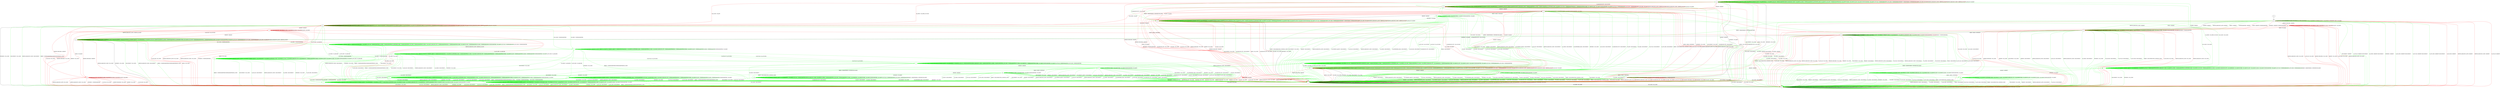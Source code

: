 digraph "" {
	graph ["Incoming time"=0.07216119766235352,
		"Outgoing time"=0.13009095191955566,
		Output="{'States': 36, 'Transitions': 837, 'Filename': '../results/ssh/DropBear-OpenSSH-yices-5.dot'}",
		Reference="{'States': 18, 'Transitions': 222, 'Filename': '../subjects/ssh/DropBear.dot'}",
		Solver=yices,
		Updated="{'States': 32, 'Transitions': 683, 'Filename': '../subjects/ssh/OpenSSH.dot'}",
		"f-measure"=0.15027624309392265,
		precision=0.09956076134699854,
		recall=0.3063063063063063
	];
	a -> a	[key=0,
		label="CH_OPEN / CH_MAX"];
	a -> a	[key=1,
		label="CH_DATA / NO_RESP"];
	a -> a	[key=2,
		color=green,
		label="SERVICE_REQUEST_AUTH / NO_RESP"];
	a -> a	[key=3,
		color=green,
		label="CH_WINDOW_ADJUST / NO_RESP"];
	a -> a	[key=4,
		color=green,
		label="DEBUG / NO_RESP"];
	a -> a	[key=5,
		color=green,
		label="UA_PK_OK / UNIMPLEMENTED"];
	a -> a	[key=6,
		color=green,
		label="SERVICE_REQUEST_CONN / NO_RESP"];
	a -> a	[key=7,
		color=green,
		label="UA_NONE / UNIMPLEMENTED"];
	a -> a	[key=8,
		color=green,
		label="CH_EXTENDED_DATA / NO_RESP"];
	a -> a	[key=9,
		color=green,
		label="UA_PK_NOK / UNIMPLEMENTED"];
	a -> a	[key=10,
		color=green,
		label="KEX30 / NO_RESP"];
	a -> a	[key=11,
		color=green,
		label="IGNORE / NO_RESP"];
	a -> a	[key=12,
		color=green,
		label="CH_EOF / NO_RESP"];
	a -> a	[key=13,
		color=green,
		label="UNIMPLEMENTED / NO_RESP"];
	a -> a	[key=14,
		color=green,
		label="UA_PW_OK / UNIMPLEMENTED"];
	a -> a	[key=15,
		color=green,
		label="UA_PW_NOK / UNIMPLEMENTED"];
	a -> a	[key=16,
		color=green,
		label="REKEY / KEXINIT|KEX31+NEWKEYS|NO_RESP"];
	a -> a	[key=17,
		color=red,
		label="UA_PK_NOK / NO_RESP"];
	a -> a	[key=18,
		color=red,
		label="SERVICE_REQUEST_AUTH / SERVICE_ACCEPT"];
	a -> a	[key=19,
		color=red,
		label="SERVICE_REQUEST_CONN / SERVICE_ACCEPT"];
	a -> a	[key=20,
		color=red,
		label="UA_PK_OK / NO_RESP"];
	a -> e	[key=0,
		color=red,
		label="CH_REQUEST_PTY / CH_SUCCESS"];
	a -> f	[key=0,
		color=red,
		label="KEXINIT / KEXINIT"];
	a -> h	[key=0,
		color=red,
		label="CH_CLOSE / CH_EOF"];
	a -> j	[key=0,
		color=red,
		label="CH_EOF / CH_EOF"];
	a -> k	[key=0,
		color=green,
		label="CH_REQUEST_PTY / CH_SUCCESS"];
	a -> l	[key=0,
		label="NEWKEYS / NO_CONN"];
	a -> l	[key=1,
		color=green,
		label="DISCONNECT / NO_CONN"];
	a -> l	[key=2,
		color=red,
		label="KEX30 / NO_CONN"];
	v	[color=green];
	a -> v	[key=0,
		color=green,
		label="CH_CLOSE / CH_CLOSE"];
	bb	[color=green];
	a -> bb	[key=0,
		color=green,
		label="KEXINIT / KEXINIT"];
	jj	[color=red];
	a -> jj	[key=0,
		color=red,
		label="KEXINIT_PROCEED / KEXINIT"];
	b -> g	[key=0];
	c -> c	[key=0,
		label="CH_REQUEST_PTY / CH_NONE"];
	c -> c	[key=1,
		label="CH_DATA / CH_NONE"];
	c -> c	[key=2,
		label="CH_CLOSE / CH_NONE"];
	c -> c	[key=3,
		label="CH_EOF / CH_NONE"];
	c -> c	[key=4,
		color=green,
		label="CH_WINDOW_ADJUST / CH_NONE"];
	c -> c	[key=5,
		color=green,
		label="DEBUG / NO_RESP"];
	c -> c	[key=6,
		color=green,
		label="CH_EXTENDED_DATA / CH_NONE"];
	c -> c	[key=7,
		color=green,
		label="IGNORE / NO_RESP"];
	c -> c	[key=8,
		color=green,
		label="UNIMPLEMENTED / NO_RESP"];
	c -> c	[key=9,
		color=red,
		label="NEWKEYS / UNIMPLEMENTED"];
	c -> d	[key=0,
		color=green,
		label="DISCONNECT / NO_CONN"];
	c -> d	[key=1,
		color=green,
		label="KEXINIT / DISCONNECT"];
	c -> d	[key=2,
		color=green,
		label="SERVICE_REQUEST_AUTH / DISCONNECT"];
	c -> d	[key=3,
		color=green,
		label="UA_PK_OK / DISCONNECT"];
	c -> d	[key=4,
		color=green,
		label="SERVICE_REQUEST_CONN / DISCONNECT"];
	c -> d	[key=5,
		color=green,
		label="UA_NONE / DISCONNECT"];
	c -> d	[key=6,
		color=green,
		label="NEWKEYS / NO_CONN"];
	c -> d	[key=7,
		color=green,
		label="UA_PK_NOK / DISCONNECT"];
	c -> d	[key=8,
		color=green,
		label="UA_PW_OK / DISCONNECT"];
	c -> d	[key=9,
		color=green,
		label="UA_PW_NOK / DISCONNECT"];
	c -> d	[key=10,
		color=green,
		label="REKEY / DISCONNECT|NO_CONN|NO_CONN"];
	c -> d	[key=11,
		color=red,
		label="UA_PK_NOK / NO_CONN"];
	c -> d	[key=12,
		color=red,
		label="SERVICE_REQUEST_AUTH / NO_CONN"];
	c -> d	[key=13,
		color=red,
		label="SERVICE_REQUEST_CONN / NO_CONN"];
	c -> d	[key=14,
		color=red,
		label="UA_PK_OK / NO_CONN"];
	c -> d	[key=15,
		color=red,
		label="KEXINIT_PROCEED / NO_CONN"];
	c -> d	[key=16,
		color=red,
		label="KEXINIT / NO_CONN"];
	c -> l	[key=0,
		color=green,
		label="CH_OPEN / DISCONNECT"];
	c -> l	[key=1,
		color=red,
		label="CH_OPEN / NO_CONN"];
	c -> m	[key=0,
		label="KEX30 / KEX31+NEWKEYS"];
	d -> d	[key=0,
		label="UA_PK_NOK / NO_CONN"];
	d -> d	[key=1,
		label="KEX30 / NO_CONN"];
	d -> d	[key=2,
		label="SERVICE_REQUEST_AUTH / NO_CONN"];
	d -> d	[key=3,
		label="SERVICE_REQUEST_CONN / NO_CONN"];
	d -> d	[key=4,
		label="NEWKEYS / NO_CONN"];
	d -> d	[key=5,
		label="CH_REQUEST_PTY / CH_NONE"];
	d -> d	[key=6,
		label="CH_DATA / CH_NONE"];
	d -> d	[key=7,
		label="UA_PK_OK / NO_CONN"];
	d -> d	[key=8,
		label="CH_CLOSE / CH_NONE"];
	d -> d	[key=9,
		label="KEXINIT / NO_CONN"];
	d -> d	[key=10,
		label="CH_EOF / CH_NONE"];
	d -> d	[key=11,
		color=green,
		label="DISCONNECT / NO_CONN"];
	d -> d	[key=12,
		color=green,
		label="CH_WINDOW_ADJUST / CH_NONE"];
	d -> d	[key=13,
		color=green,
		label="DEBUG / NO_CONN"];
	d -> d	[key=14,
		color=green,
		label="UA_NONE / NO_CONN"];
	d -> d	[key=15,
		color=green,
		label="CH_EXTENDED_DATA / CH_NONE"];
	d -> d	[key=16,
		color=green,
		label="IGNORE / NO_CONN"];
	d -> d	[key=17,
		color=green,
		label="UNIMPLEMENTED / NO_CONN"];
	d -> d	[key=18,
		color=green,
		label="UA_PW_OK / NO_CONN"];
	d -> d	[key=19,
		color=green,
		label="UA_PW_NOK / NO_CONN"];
	d -> d	[key=20,
		color=green,
		label="REKEY / NO_CONN|NO_CONN|NO_CONN"];
	d -> d	[key=21,
		color=red,
		label="KEXINIT_PROCEED / NO_CONN"];
	d -> l	[key=0,
		label="CH_OPEN / NO_CONN"];
	e -> e	[key=0,
		label="CH_OPEN / CH_MAX"];
	e -> e	[key=1,
		label="CH_DATA / NO_RESP"];
	e -> e	[key=2,
		color=green,
		label="SERVICE_REQUEST_AUTH / UNIMPLEMENTED"];
	e -> e	[key=3,
		color=green,
		label="CH_WINDOW_ADJUST / NO_RESP"];
	e -> e	[key=4,
		color=green,
		label="DEBUG / NO_RESP"];
	e -> e	[key=5,
		color=green,
		label="UA_PK_OK / UNIMPLEMENTED"];
	e -> e	[key=6,
		color=green,
		label="SERVICE_REQUEST_CONN / UNIMPLEMENTED"];
	e -> e	[key=7,
		color=green,
		label="UA_NONE / UNIMPLEMENTED"];
	e -> e	[key=8,
		color=green,
		label="CH_EXTENDED_DATA / NO_RESP"];
	e -> e	[key=9,
		color=green,
		label="UA_PK_NOK / UNIMPLEMENTED"];
	e -> e	[key=10,
		color=green,
		label="KEX30 / UNIMPLEMENTED"];
	e -> e	[key=11,
		color=green,
		label="IGNORE / NO_RESP"];
	e -> e	[key=12,
		color=green,
		label="CH_EOF / NO_RESP"];
	e -> e	[key=13,
		color=green,
		label="UNIMPLEMENTED / NO_RESP"];
	e -> e	[key=14,
		color=green,
		label="UA_PW_OK / UNIMPLEMENTED"];
	e -> e	[key=15,
		color=green,
		label="UA_PW_NOK / UNIMPLEMENTED"];
	e -> e	[key=16,
		color=red,
		label="UA_PK_NOK / NO_RESP"];
	e -> e	[key=17,
		color=red,
		label="SERVICE_REQUEST_AUTH / SERVICE_ACCEPT"];
	e -> e	[key=18,
		color=red,
		label="SERVICE_REQUEST_CONN / SERVICE_ACCEPT"];
	e -> e	[key=19,
		color=red,
		label="UA_PK_OK / NO_RESP"];
	e -> f	[key=0,
		label="KEXINIT / KEXINIT"];
	e -> h	[key=0,
		color=red,
		label="CH_CLOSE / CH_EOF"];
	e -> k	[key=0,
		color=green,
		label="REKEY / KEXINIT|KEX31+NEWKEYS|NO_RESP"];
	e -> k	[key=1,
		color=red,
		label="CH_EOF / CH_EOF"];
	e -> l	[key=0,
		label="NEWKEYS / NO_CONN"];
	e -> l	[key=1,
		color=green,
		label="DISCONNECT / NO_CONN"];
	e -> l	[key=2,
		color=green,
		label="CH_REQUEST_PTY / DISCONNECT"];
	e -> l	[key=3,
		color=red,
		label="KEX30 / NO_CONN"];
	e -> l	[key=4,
		color=red,
		label="CH_REQUEST_PTY / NO_CONN"];
	p	[color=green];
	e -> p	[key=0,
		color=green,
		label="CH_CLOSE / CH_CLOSE"];
	e -> jj	[key=0,
		color=red,
		label="KEXINIT_PROCEED / KEXINIT"];
	f -> d	[key=0,
		color=green,
		label="CH_CLOSE / DISCONNECT"];
	f -> d	[key=1,
		color=red,
		label="CH_CLOSE / NO_CONN"];
	f -> f	[key=0,
		label="CH_OPEN / CH_MAX"];
	f -> f	[key=1,
		color=green,
		label="DEBUG / NO_RESP"];
	f -> f	[key=2,
		color=green,
		label="IGNORE / NO_RESP"];
	f -> f	[key=3,
		color=green,
		label="UNIMPLEMENTED / NO_RESP"];
	f -> i	[key=0,
		color=red,
		label="KEX30 / KEX31+NEWKEYS"];
	f -> l	[key=0,
		color=green,
		label="DISCONNECT / NO_CONN"];
	f -> l	[key=1,
		color=green,
		label="KEXINIT / DISCONNECT"];
	f -> l	[key=2,
		color=green,
		label="SERVICE_REQUEST_AUTH / DISCONNECT"];
	f -> l	[key=3,
		color=green,
		label="CH_WINDOW_ADJUST / DISCONNECT"];
	f -> l	[key=4,
		color=green,
		label="UA_PK_OK / DISCONNECT"];
	f -> l	[key=5,
		color=green,
		label="SERVICE_REQUEST_CONN / DISCONNECT"];
	f -> l	[key=6,
		color=green,
		label="UA_NONE / DISCONNECT"];
	f -> l	[key=7,
		color=green,
		label="CH_EXTENDED_DATA / DISCONNECT"];
	f -> l	[key=8,
		color=green,
		label="NEWKEYS / NO_CONN"];
	f -> l	[key=9,
		color=green,
		label="UA_PK_NOK / DISCONNECT"];
	f -> l	[key=10,
		color=green,
		label="CH_REQUEST_PTY / DISCONNECT"];
	f -> l	[key=11,
		color=green,
		label="CH_EOF / DISCONNECT"];
	f -> l	[key=12,
		color=green,
		label="CH_DATA / DISCONNECT"];
	f -> l	[key=13,
		color=green,
		label="UA_PW_OK / DISCONNECT"];
	f -> l	[key=14,
		color=green,
		label="UA_PW_NOK / DISCONNECT"];
	f -> l	[key=15,
		color=green,
		label="REKEY / DISCONNECT|NO_CONN|NO_CONN"];
	f -> l	[key=16,
		color=red,
		label="UA_PK_NOK / NO_CONN"];
	f -> l	[key=17,
		color=red,
		label="SERVICE_REQUEST_AUTH / NO_CONN"];
	f -> l	[key=18,
		color=red,
		label="SERVICE_REQUEST_CONN / NO_CONN"];
	f -> l	[key=19,
		color=red,
		label="NEWKEYS / UNIMPLEMENTED"];
	f -> l	[key=20,
		color=red,
		label="CH_REQUEST_PTY / NO_CONN"];
	f -> l	[key=21,
		color=red,
		label="CH_DATA / NO_CONN"];
	f -> l	[key=22,
		color=red,
		label="UA_PK_OK / NO_CONN"];
	f -> l	[key=23,
		color=red,
		label="KEXINIT_PROCEED / NO_CONN"];
	f -> l	[key=24,
		color=red,
		label="KEXINIT / NO_CONN"];
	f -> l	[key=25,
		color=red,
		label="CH_EOF / NO_CONN"];
	ff	[color=green];
	f -> ff	[key=0,
		color=green,
		label="KEX30 / KEX31+NEWKEYS"];
	g -> c	[key=0,
		label="KEXINIT / KEXINIT"];
	g -> c	[key=1,
		color=green,
		label="SERVICE_REQUEST_AUTH / KEXINIT"];
	g -> c	[key=2,
		color=green,
		label="DEBUG / KEXINIT"];
	g -> c	[key=3,
		color=green,
		label="SERVICE_REQUEST_CONN / KEXINIT"];
	g -> c	[key=4,
		color=green,
		label="KEX30 / KEXINIT"];
	g -> c	[key=5,
		color=green,
		label="IGNORE / KEXINIT"];
	g -> c	[key=6,
		color=green,
		label="UNIMPLEMENTED / KEXINIT"];
	g -> c	[key=7,
		color=red,
		label="KEX30 / KEXINIT+UNIMPLEMENTED"];
	g -> c	[key=8,
		color=red,
		label="NEWKEYS / KEXINIT+UNIMPLEMENTED"];
	g -> d	[key=0,
		color=green,
		label="DISCONNECT / KEXINIT"];
	g -> d	[key=1,
		color=green,
		label="UA_PK_OK / KEXINIT+DISCONNECT"];
	g -> d	[key=2,
		color=green,
		label="UA_NONE / KEXINIT+DISCONNECT"];
	g -> d	[key=3,
		color=green,
		label="NEWKEYS / KEXINIT"];
	g -> d	[key=4,
		color=green,
		label="UA_PK_NOK / KEXINIT+DISCONNECT"];
	g -> d	[key=5,
		color=green,
		label="UA_PW_OK / KEXINIT+DISCONNECT"];
	g -> d	[key=6,
		color=green,
		label="UA_PW_NOK / KEXINIT+DISCONNECT"];
	g -> d	[key=7,
		color=red,
		label="UA_PK_NOK / KEXINIT"];
	g -> d	[key=8,
		color=red,
		label="SERVICE_REQUEST_AUTH / KEXINIT"];
	g -> d	[key=9,
		color=red,
		label="SERVICE_REQUEST_CONN / KEXINIT"];
	g -> d	[key=10,
		color=red,
		label="UA_PK_OK / KEXINIT"];
	g -> g	[key=0,
		label="CH_REQUEST_PTY / CH_NONE"];
	g -> g	[key=1,
		label="CH_DATA / CH_NONE"];
	g -> g	[key=2,
		label="CH_CLOSE / CH_NONE"];
	g -> g	[key=3,
		label="CH_EOF / CH_NONE"];
	g -> g	[key=4,
		color=green,
		label="CH_WINDOW_ADJUST / CH_NONE"];
	g -> g	[key=5,
		color=green,
		label="CH_EXTENDED_DATA / CH_NONE"];
	g -> l	[key=0,
		color=green,
		label="CH_OPEN / KEXINIT+DISCONNECT"];
	g -> l	[key=1,
		color=red,
		label="CH_OPEN / KEXINIT"];
	g -> n	[key=0,
		color=green,
		label="REKEY / KEXINIT|KEX31+NEWKEYS|NO_RESP"];
	gg	[color=red];
	g -> gg	[key=0,
		color=red,
		label="KEXINIT_PROCEED / KEXINIT"];
	h -> a	[key=0,
		color=red,
		label="CH_OPEN / CH_OPEN_SUCCESS"];
	h -> d	[key=0,
		label="NEWKEYS / NO_CONN"];
	h -> d	[key=1,
		color=green,
		label="DISCONNECT / NO_CONN"];
	h -> d	[key=2,
		color=green,
		label="SERVICE_REQUEST_CONN / DISCONNECT"];
	h -> d	[key=3,
		color=green,
		label="REKEY / UNIMPLEMENTED|UNIMPLEMENTED|NO_CONN"];
	h -> d	[key=4,
		color=red,
		label="KEX30 / NO_CONN"];
	h -> h	[key=0,
		label="SERVICE_REQUEST_AUTH / SERVICE_ACCEPT"];
	h -> h	[key=1,
		label="CH_REQUEST_PTY / CH_NONE"];
	h -> h	[key=2,
		label="CH_DATA / CH_NONE"];
	h -> h	[key=3,
		label="CH_CLOSE / CH_NONE"];
	h -> h	[key=4,
		label="CH_EOF / CH_NONE"];
	h -> h	[key=5,
		color=green,
		label="KEXINIT / UNIMPLEMENTED"];
	h -> h	[key=6,
		color=green,
		label="CH_WINDOW_ADJUST / CH_NONE"];
	h -> h	[key=7,
		color=green,
		label="DEBUG / NO_RESP"];
	h -> h	[key=8,
		color=green,
		label="CH_EXTENDED_DATA / CH_NONE"];
	h -> h	[key=9,
		color=green,
		label="KEX30 / UNIMPLEMENTED"];
	h -> h	[key=10,
		color=green,
		label="IGNORE / NO_RESP"];
	h -> h	[key=11,
		color=green,
		label="UNIMPLEMENTED / NO_RESP"];
	h -> h	[key=12,
		color=red,
		label="UA_PK_NOK / NO_RESP"];
	h -> h	[key=13,
		color=red,
		label="SERVICE_REQUEST_CONN / SERVICE_ACCEPT"];
	h -> h	[key=14,
		color=red,
		label="UA_PK_OK / NO_RESP"];
	h -> p	[key=0,
		color=green,
		label="UA_PK_OK / UA_SUCCESS"];
	h -> p	[key=1,
		color=green,
		label="UA_PW_OK / UA_SUCCESS"];
	q	[color=green];
	h -> q	[key=0,
		color=green,
		label="UA_PW_NOK / UA_FAILURE"];
	r	[color=green];
	h -> r	[key=0,
		color=green,
		label="UA_NONE / UA_FAILURE"];
	s	[color=green];
	h -> s	[key=0,
		color=green,
		label="UA_PK_NOK / UA_FAILURE"];
	t	[color=green];
	h -> t	[key=0,
		color=green,
		label="CH_OPEN / UNIMPLEMENTED"];
	hh	[color=red];
	h -> hh	[key=0,
		color=red,
		label="KEXINIT_PROCEED / KEXINIT"];
	ii	[color=red];
	h -> ii	[key=0,
		color=red,
		label="KEXINIT / KEXINIT"];
	i -> a	[key=0,
		label="NEWKEYS / NO_RESP"];
	i -> d	[key=0,
		color=green,
		label="CH_CLOSE / DISCONNECT"];
	i -> d	[key=1,
		color=red,
		label="CH_CLOSE / NO_CONN"];
	i -> i	[key=0,
		label="CH_OPEN / CH_MAX"];
	i -> i	[key=1,
		color=green,
		label="DEBUG / NO_RESP"];
	i -> i	[key=2,
		color=green,
		label="IGNORE / NO_RESP"];
	i -> i	[key=3,
		color=green,
		label="UNIMPLEMENTED / NO_RESP"];
	i -> i	[key=4,
		color=red,
		label="KEX30 / UNIMPLEMENTED"];
	i -> l	[key=0,
		color=green,
		label="DISCONNECT / NO_CONN"];
	i -> l	[key=1,
		color=green,
		label="KEXINIT / DISCONNECT"];
	i -> l	[key=2,
		color=green,
		label="SERVICE_REQUEST_AUTH / DISCONNECT"];
	i -> l	[key=3,
		color=green,
		label="CH_WINDOW_ADJUST / DISCONNECT"];
	i -> l	[key=4,
		color=green,
		label="UA_PK_OK / DISCONNECT"];
	i -> l	[key=5,
		color=green,
		label="SERVICE_REQUEST_CONN / DISCONNECT"];
	i -> l	[key=6,
		color=green,
		label="UA_NONE / DISCONNECT"];
	i -> l	[key=7,
		color=green,
		label="CH_EXTENDED_DATA / DISCONNECT"];
	i -> l	[key=8,
		color=green,
		label="UA_PK_NOK / DISCONNECT"];
	i -> l	[key=9,
		color=green,
		label="CH_REQUEST_PTY / DISCONNECT"];
	i -> l	[key=10,
		color=green,
		label="KEX30 / DISCONNECT"];
	i -> l	[key=11,
		color=green,
		label="CH_EOF / DISCONNECT"];
	i -> l	[key=12,
		color=green,
		label="CH_DATA / DISCONNECT"];
	i -> l	[key=13,
		color=green,
		label="UA_PW_OK / DISCONNECT"];
	i -> l	[key=14,
		color=green,
		label="UA_PW_NOK / DISCONNECT"];
	i -> l	[key=15,
		color=green,
		label="REKEY / DISCONNECT|NO_CONN|NO_CONN"];
	i -> l	[key=16,
		color=red,
		label="UA_PK_NOK / NO_CONN"];
	i -> l	[key=17,
		color=red,
		label="SERVICE_REQUEST_AUTH / NO_CONN"];
	i -> l	[key=18,
		color=red,
		label="SERVICE_REQUEST_CONN / NO_CONN"];
	i -> l	[key=19,
		color=red,
		label="CH_REQUEST_PTY / NO_CONN"];
	i -> l	[key=20,
		color=red,
		label="CH_DATA / NO_CONN"];
	i -> l	[key=21,
		color=red,
		label="UA_PK_OK / NO_CONN"];
	i -> l	[key=22,
		color=red,
		label="KEXINIT_PROCEED / NO_CONN"];
	i -> l	[key=23,
		color=red,
		label="KEXINIT / NO_CONN"];
	i -> l	[key=24,
		color=red,
		label="CH_EOF / NO_CONN"];
	j -> a	[key=0,
		color=green,
		label="REKEY / KEXINIT|KEX31+NEWKEYS|NO_RESP"];
	j -> e	[key=0,
		color=green,
		label="CH_REQUEST_PTY / CH_SUCCESS"];
	j -> f	[key=0,
		color=red,
		label="KEXINIT / KEXINIT"];
	j -> h	[key=0,
		color=red,
		label="CH_CLOSE / NO_RESP"];
	j -> j	[key=0,
		label="CH_OPEN / CH_MAX"];
	j -> j	[key=1,
		label="CH_EOF / NO_RESP"];
	j -> j	[key=2,
		color=green,
		label="SERVICE_REQUEST_AUTH / UNIMPLEMENTED"];
	j -> j	[key=3,
		color=green,
		label="CH_WINDOW_ADJUST / NO_RESP"];
	j -> j	[key=4,
		color=green,
		label="DEBUG / NO_RESP"];
	j -> j	[key=5,
		color=green,
		label="UA_PK_OK / UNIMPLEMENTED"];
	j -> j	[key=6,
		color=green,
		label="SERVICE_REQUEST_CONN / UNIMPLEMENTED"];
	j -> j	[key=7,
		color=green,
		label="UA_NONE / UNIMPLEMENTED"];
	j -> j	[key=8,
		color=green,
		label="CH_EXTENDED_DATA / NO_RESP"];
	j -> j	[key=9,
		color=green,
		label="UA_PK_NOK / UNIMPLEMENTED"];
	j -> j	[key=10,
		color=green,
		label="KEX30 / UNIMPLEMENTED"];
	j -> j	[key=11,
		color=green,
		label="IGNORE / NO_RESP"];
	j -> j	[key=12,
		color=green,
		label="CH_DATA / NO_RESP"];
	j -> j	[key=13,
		color=green,
		label="UNIMPLEMENTED / NO_RESP"];
	j -> j	[key=14,
		color=green,
		label="UA_PW_OK / UNIMPLEMENTED"];
	j -> j	[key=15,
		color=green,
		label="UA_PW_NOK / UNIMPLEMENTED"];
	j -> j	[key=16,
		color=red,
		label="UA_PK_NOK / NO_RESP"];
	j -> j	[key=17,
		color=red,
		label="SERVICE_REQUEST_AUTH / SERVICE_ACCEPT"];
	j -> j	[key=18,
		color=red,
		label="SERVICE_REQUEST_CONN / SERVICE_ACCEPT"];
	j -> j	[key=19,
		color=red,
		label="UA_PK_OK / NO_RESP"];
	j -> k	[key=0,
		color=red,
		label="CH_REQUEST_PTY / CH_SUCCESS"];
	j -> l	[key=0,
		label="NEWKEYS / NO_CONN"];
	j -> l	[key=1,
		color=green,
		label="DISCONNECT / NO_CONN"];
	j -> l	[key=2,
		color=red,
		label="KEX30 / NO_CONN"];
	j -> l	[key=3,
		color=red,
		label="CH_DATA / NO_CONN"];
	j -> p	[key=0,
		color=green,
		label="CH_CLOSE / CH_CLOSE"];
	j -> bb	[key=0,
		color=green,
		label="KEXINIT / KEXINIT"];
	j -> jj	[key=0,
		color=red,
		label="KEXINIT_PROCEED / KEXINIT"];
	k -> f	[key=0,
		label="KEXINIT / KEXINIT"];
	k -> h	[key=0,
		color=red,
		label="CH_CLOSE / NO_RESP"];
	k -> k	[key=0,
		label="CH_OPEN / CH_MAX"];
	k -> k	[key=1,
		label="CH_EOF / NO_RESP"];
	k -> k	[key=2,
		color=green,
		label="SERVICE_REQUEST_AUTH / NO_RESP"];
	k -> k	[key=3,
		color=green,
		label="CH_WINDOW_ADJUST / NO_RESP"];
	k -> k	[key=4,
		color=green,
		label="DEBUG / NO_RESP"];
	k -> k	[key=5,
		color=green,
		label="UA_PK_OK / UNIMPLEMENTED"];
	k -> k	[key=6,
		color=green,
		label="SERVICE_REQUEST_CONN / NO_RESP"];
	k -> k	[key=7,
		color=green,
		label="UA_NONE / UNIMPLEMENTED"];
	k -> k	[key=8,
		color=green,
		label="CH_EXTENDED_DATA / NO_RESP"];
	k -> k	[key=9,
		color=green,
		label="UA_PK_NOK / UNIMPLEMENTED"];
	k -> k	[key=10,
		color=green,
		label="KEX30 / NO_RESP"];
	k -> k	[key=11,
		color=green,
		label="IGNORE / NO_RESP"];
	k -> k	[key=12,
		color=green,
		label="CH_DATA / NO_RESP"];
	k -> k	[key=13,
		color=green,
		label="UNIMPLEMENTED / NO_RESP"];
	k -> k	[key=14,
		color=green,
		label="UA_PW_OK / UNIMPLEMENTED"];
	k -> k	[key=15,
		color=green,
		label="UA_PW_NOK / UNIMPLEMENTED"];
	k -> k	[key=16,
		color=green,
		label="REKEY / KEXINIT|KEX31+NEWKEYS|NO_RESP"];
	k -> k	[key=17,
		color=red,
		label="UA_PK_NOK / NO_RESP"];
	k -> k	[key=18,
		color=red,
		label="SERVICE_REQUEST_AUTH / SERVICE_ACCEPT"];
	k -> k	[key=19,
		color=red,
		label="SERVICE_REQUEST_CONN / SERVICE_ACCEPT"];
	k -> k	[key=20,
		color=red,
		label="UA_PK_OK / NO_RESP"];
	k -> l	[key=0,
		label="NEWKEYS / NO_CONN"];
	k -> l	[key=1,
		color=green,
		label="DISCONNECT / NO_CONN"];
	k -> l	[key=2,
		color=green,
		label="CH_REQUEST_PTY / DISCONNECT"];
	k -> l	[key=3,
		color=red,
		label="KEX30 / NO_CONN"];
	k -> l	[key=4,
		color=red,
		label="CH_REQUEST_PTY / NO_CONN"];
	k -> l	[key=5,
		color=red,
		label="CH_DATA / NO_CONN"];
	k -> v	[key=0,
		color=green,
		label="CH_CLOSE / CH_CLOSE"];
	k -> jj	[key=0,
		color=red,
		label="KEXINIT_PROCEED / KEXINIT"];
	l -> d	[key=0,
		label="CH_CLOSE / NO_CONN"];
	l -> l	[key=0,
		label="UA_PK_NOK / NO_CONN"];
	l -> l	[key=1,
		label="KEX30 / NO_CONN"];
	l -> l	[key=2,
		label="SERVICE_REQUEST_AUTH / NO_CONN"];
	l -> l	[key=3,
		label="SERVICE_REQUEST_CONN / NO_CONN"];
	l -> l	[key=4,
		label="NEWKEYS / NO_CONN"];
	l -> l	[key=5,
		label="CH_REQUEST_PTY / NO_CONN"];
	l -> l	[key=6,
		label="CH_OPEN / CH_MAX"];
	l -> l	[key=7,
		label="CH_DATA / NO_CONN"];
	l -> l	[key=8,
		label="UA_PK_OK / NO_CONN"];
	l -> l	[key=9,
		label="KEXINIT / NO_CONN"];
	l -> l	[key=10,
		label="CH_EOF / NO_CONN"];
	l -> l	[key=11,
		color=green,
		label="DISCONNECT / NO_CONN"];
	l -> l	[key=12,
		color=green,
		label="CH_WINDOW_ADJUST / NO_CONN"];
	l -> l	[key=13,
		color=green,
		label="DEBUG / NO_CONN"];
	l -> l	[key=14,
		color=green,
		label="UA_NONE / NO_CONN"];
	l -> l	[key=15,
		color=green,
		label="CH_EXTENDED_DATA / NO_CONN"];
	l -> l	[key=16,
		color=green,
		label="IGNORE / NO_CONN"];
	l -> l	[key=17,
		color=green,
		label="UNIMPLEMENTED / NO_CONN"];
	l -> l	[key=18,
		color=green,
		label="UA_PW_OK / NO_CONN"];
	l -> l	[key=19,
		color=green,
		label="UA_PW_NOK / NO_CONN"];
	l -> l	[key=20,
		color=green,
		label="REKEY / NO_CONN|NO_CONN|NO_CONN"];
	l -> l	[key=21,
		color=red,
		label="KEXINIT_PROCEED / NO_CONN"];
	m -> d	[key=0,
		color=green,
		label="DISCONNECT / NO_CONN"];
	m -> d	[key=1,
		color=green,
		label="KEXINIT / DISCONNECT"];
	m -> d	[key=2,
		color=green,
		label="SERVICE_REQUEST_AUTH / DISCONNECT"];
	m -> d	[key=3,
		color=green,
		label="UA_PK_OK / DISCONNECT"];
	m -> d	[key=4,
		color=green,
		label="SERVICE_REQUEST_CONN / DISCONNECT"];
	m -> d	[key=5,
		color=green,
		label="UA_NONE / DISCONNECT"];
	m -> d	[key=6,
		color=green,
		label="UA_PK_NOK / DISCONNECT"];
	m -> d	[key=7,
		color=green,
		label="KEX30 / DISCONNECT"];
	m -> d	[key=8,
		color=green,
		label="UA_PW_OK / DISCONNECT"];
	m -> d	[key=9,
		color=green,
		label="UA_PW_NOK / DISCONNECT"];
	m -> d	[key=10,
		color=green,
		label="REKEY / DISCONNECT|NO_CONN|NO_CONN"];
	m -> d	[key=11,
		color=red,
		label="UA_PK_NOK / NO_CONN"];
	m -> d	[key=12,
		color=red,
		label="SERVICE_REQUEST_AUTH / NO_CONN"];
	m -> d	[key=13,
		color=red,
		label="SERVICE_REQUEST_CONN / NO_CONN"];
	m -> d	[key=14,
		color=red,
		label="UA_PK_OK / NO_CONN"];
	m -> d	[key=15,
		color=red,
		label="KEXINIT_PROCEED / NO_CONN"];
	m -> d	[key=16,
		color=red,
		label="KEXINIT / NO_CONN"];
	m -> l	[key=0,
		color=green,
		label="CH_OPEN / DISCONNECT"];
	m -> l	[key=1,
		color=red,
		label="CH_OPEN / NO_CONN"];
	m -> m	[key=0,
		label="CH_REQUEST_PTY / CH_NONE"];
	m -> m	[key=1,
		label="CH_DATA / CH_NONE"];
	m -> m	[key=2,
		label="CH_CLOSE / CH_NONE"];
	m -> m	[key=3,
		label="CH_EOF / CH_NONE"];
	m -> m	[key=4,
		color=green,
		label="CH_WINDOW_ADJUST / CH_NONE"];
	m -> m	[key=5,
		color=green,
		label="DEBUG / NO_RESP"];
	m -> m	[key=6,
		color=green,
		label="CH_EXTENDED_DATA / CH_NONE"];
	m -> m	[key=7,
		color=green,
		label="IGNORE / NO_RESP"];
	m -> m	[key=8,
		color=green,
		label="UNIMPLEMENTED / NO_RESP"];
	m -> m	[key=9,
		color=red,
		label="KEX30 / UNIMPLEMENTED"];
	m -> n	[key=0,
		label="NEWKEYS / NO_RESP"];
	n -> d	[key=0,
		label="NEWKEYS / NO_CONN"];
	n -> d	[key=1,
		color=green,
		label="DISCONNECT / NO_CONN"];
	n -> d	[key=2,
		color=green,
		label="SERVICE_REQUEST_CONN / DISCONNECT"];
	n -> d	[key=3,
		color=green,
		label="REKEY / UNIMPLEMENTED|UNIMPLEMENTED|NO_CONN"];
	n -> d	[key=4,
		color=red,
		label="KEX30 / NO_CONN"];
	n -> d	[key=5,
		color=red,
		label="SERVICE_REQUEST_CONN / NO_CONN"];
	n -> h	[key=0,
		color=green,
		label="SERVICE_REQUEST_AUTH / SERVICE_ACCEPT"];
	n -> h	[key=1,
		color=red,
		label="UA_PK_OK / UA_SUCCESS"];
	n -> l	[key=0,
		color=red,
		label="CH_OPEN / NO_CONN"];
	n -> n	[key=0,
		label="CH_REQUEST_PTY / CH_NONE"];
	n -> n	[key=1,
		label="CH_DATA / CH_NONE"];
	n -> n	[key=2,
		label="CH_CLOSE / CH_NONE"];
	n -> n	[key=3,
		label="CH_EOF / CH_NONE"];
	n -> n	[key=4,
		color=green,
		label="KEXINIT / UNIMPLEMENTED"];
	n -> n	[key=5,
		color=green,
		label="CH_WINDOW_ADJUST / CH_NONE"];
	n -> n	[key=6,
		color=green,
		label="DEBUG / NO_RESP"];
	n -> n	[key=7,
		color=green,
		label="UA_PK_OK / UNIMPLEMENTED"];
	n -> n	[key=8,
		color=green,
		label="UA_NONE / UNIMPLEMENTED"];
	n -> n	[key=9,
		color=green,
		label="CH_EXTENDED_DATA / CH_NONE"];
	n -> n	[key=10,
		color=green,
		label="UA_PK_NOK / UNIMPLEMENTED"];
	n -> n	[key=11,
		color=green,
		label="KEX30 / UNIMPLEMENTED"];
	n -> n	[key=12,
		color=green,
		label="IGNORE / NO_RESP"];
	n -> n	[key=13,
		color=green,
		label="UNIMPLEMENTED / NO_RESP"];
	n -> n	[key=14,
		color=green,
		label="UA_PW_OK / UNIMPLEMENTED"];
	n -> n	[key=15,
		color=green,
		label="UA_PW_NOK / UNIMPLEMENTED"];
	n -> n	[key=16,
		color=red,
		label="UA_PK_NOK / UA_FAILURE"];
	n -> n	[key=17,
		color=red,
		label="SERVICE_REQUEST_AUTH / SERVICE_ACCEPT"];
	o	[color=green];
	n -> o	[key=0,
		color=green,
		label="CH_OPEN / UNIMPLEMENTED"];
	n -> hh	[key=0,
		color=red,
		label="KEXINIT_PROCEED / KEXINIT"];
	n -> ii	[key=0,
		color=red,
		label="KEXINIT / KEXINIT"];
	o -> l	[key=0,
		color=green,
		label="DISCONNECT / NO_CONN"];
	o -> l	[key=1,
		color=green,
		label="SERVICE_REQUEST_CONN / DISCONNECT"];
	o -> l	[key=2,
		color=green,
		label="NEWKEYS / NO_CONN"];
	o -> l	[key=3,
		color=green,
		label="REKEY / UNIMPLEMENTED|UNIMPLEMENTED|NO_CONN"];
	o -> n	[key=0,
		color=green,
		label="CH_CLOSE / UNIMPLEMENTED"];
	o -> o	[key=0,
		color=green,
		label="KEXINIT / UNIMPLEMENTED"];
	o -> o	[key=1,
		color=green,
		label="CH_WINDOW_ADJUST / UNIMPLEMENTED"];
	o -> o	[key=2,
		color=green,
		label="DEBUG / NO_RESP"];
	o -> o	[key=3,
		color=green,
		label="UA_PK_OK / UNIMPLEMENTED"];
	o -> o	[key=4,
		color=green,
		label="UA_NONE / UNIMPLEMENTED"];
	o -> o	[key=5,
		color=green,
		label="CH_EXTENDED_DATA / UNIMPLEMENTED"];
	o -> o	[key=6,
		color=green,
		label="UA_PK_NOK / UNIMPLEMENTED"];
	o -> o	[key=7,
		color=green,
		label="CH_OPEN / CH_MAX"];
	o -> o	[key=8,
		color=green,
		label="CH_REQUEST_PTY / UNIMPLEMENTED"];
	o -> o	[key=9,
		color=green,
		label="KEX30 / UNIMPLEMENTED"];
	o -> o	[key=10,
		color=green,
		label="IGNORE / NO_RESP"];
	o -> o	[key=11,
		color=green,
		label="CH_EOF / UNIMPLEMENTED"];
	o -> o	[key=12,
		color=green,
		label="CH_DATA / UNIMPLEMENTED"];
	o -> o	[key=13,
		color=green,
		label="UNIMPLEMENTED / NO_RESP"];
	o -> o	[key=14,
		color=green,
		label="UA_PW_OK / UNIMPLEMENTED"];
	o -> o	[key=15,
		color=green,
		label="UA_PW_NOK / UNIMPLEMENTED"];
	o -> t	[key=0,
		color=green,
		label="SERVICE_REQUEST_AUTH / SERVICE_ACCEPT"];
	p -> d	[key=0,
		color=green,
		label="DISCONNECT / NO_CONN"];
	p -> d	[key=1,
		color=green,
		label="NEWKEYS / NO_CONN"];
	p -> j	[key=0,
		color=green,
		label="CH_OPEN / CH_OPEN_SUCCESS"];
	p -> p	[key=0,
		color=green,
		label="SERVICE_REQUEST_AUTH / UNIMPLEMENTED"];
	p -> p	[key=1,
		color=green,
		label="CH_WINDOW_ADJUST / CH_NONE"];
	p -> p	[key=2,
		color=green,
		label="DEBUG / NO_RESP"];
	p -> p	[key=3,
		color=green,
		label="UA_PK_OK / UNIMPLEMENTED"];
	p -> p	[key=4,
		color=green,
		label="SERVICE_REQUEST_CONN / UNIMPLEMENTED"];
	p -> p	[key=5,
		color=green,
		label="UA_NONE / UNIMPLEMENTED"];
	p -> p	[key=6,
		color=green,
		label="CH_EXTENDED_DATA / CH_NONE"];
	p -> p	[key=7,
		color=green,
		label="UA_PK_NOK / UNIMPLEMENTED"];
	p -> p	[key=8,
		color=green,
		label="CH_CLOSE / CH_NONE"];
	p -> p	[key=9,
		color=green,
		label="CH_REQUEST_PTY / CH_NONE"];
	p -> p	[key=10,
		color=green,
		label="KEX30 / UNIMPLEMENTED"];
	p -> p	[key=11,
		color=green,
		label="IGNORE / NO_RESP"];
	p -> p	[key=12,
		color=green,
		label="CH_EOF / CH_NONE"];
	p -> p	[key=13,
		color=green,
		label="CH_DATA / CH_NONE"];
	p -> p	[key=14,
		color=green,
		label="UNIMPLEMENTED / NO_RESP"];
	p -> p	[key=15,
		color=green,
		label="UA_PW_OK / UNIMPLEMENTED"];
	p -> p	[key=16,
		color=green,
		label="UA_PW_NOK / UNIMPLEMENTED"];
	u	[color=green];
	p -> u	[key=0,
		color=green,
		label="KEXINIT / KEXINIT"];
	p -> v	[key=0,
		color=green,
		label="REKEY / KEXINIT|KEX31+NEWKEYS|NO_RESP"];
	q -> d	[key=0,
		color=green,
		label="DISCONNECT / NO_CONN"];
	q -> d	[key=1,
		color=green,
		label="UA_PK_OK / DISCONNECT"];
	q -> d	[key=2,
		color=green,
		label="SERVICE_REQUEST_CONN / DISCONNECT"];
	q -> d	[key=3,
		color=green,
		label="UA_NONE / DISCONNECT"];
	q -> d	[key=4,
		color=green,
		label="NEWKEYS / NO_CONN"];
	q -> d	[key=5,
		color=green,
		label="UA_PK_NOK / DISCONNECT"];
	q -> d	[key=6,
		color=green,
		label="REKEY / UNIMPLEMENTED|UNIMPLEMENTED|NO_CONN"];
	q -> p	[key=0,
		color=green,
		label="UA_PW_OK / UA_SUCCESS"];
	q -> q	[key=0,
		color=green,
		label="KEXINIT / UNIMPLEMENTED"];
	q -> q	[key=1,
		color=green,
		label="SERVICE_REQUEST_AUTH / SERVICE_ACCEPT"];
	q -> q	[key=2,
		color=green,
		label="CH_WINDOW_ADJUST / CH_NONE"];
	q -> q	[key=3,
		color=green,
		label="DEBUG / NO_RESP"];
	q -> q	[key=4,
		color=green,
		label="CH_EXTENDED_DATA / CH_NONE"];
	q -> q	[key=5,
		color=green,
		label="CH_CLOSE / CH_NONE"];
	q -> q	[key=6,
		color=green,
		label="CH_REQUEST_PTY / CH_NONE"];
	q -> q	[key=7,
		color=green,
		label="KEX30 / UNIMPLEMENTED"];
	q -> q	[key=8,
		color=green,
		label="IGNORE / NO_RESP"];
	q -> q	[key=9,
		color=green,
		label="CH_EOF / CH_NONE"];
	q -> q	[key=10,
		color=green,
		label="CH_DATA / CH_NONE"];
	q -> q	[key=11,
		color=green,
		label="UNIMPLEMENTED / NO_RESP"];
	q -> q	[key=12,
		color=green,
		label="UA_PW_NOK / UA_FAILURE"];
	w	[color=green];
	q -> w	[key=0,
		color=green,
		label="CH_OPEN / UNIMPLEMENTED"];
	r -> d	[key=0,
		color=green,
		label="DISCONNECT / NO_CONN"];
	r -> d	[key=1,
		color=green,
		label="UA_PK_OK / DISCONNECT"];
	r -> d	[key=2,
		color=green,
		label="SERVICE_REQUEST_CONN / DISCONNECT"];
	r -> d	[key=3,
		color=green,
		label="NEWKEYS / NO_CONN"];
	r -> d	[key=4,
		color=green,
		label="UA_PK_NOK / DISCONNECT"];
	r -> d	[key=5,
		color=green,
		label="UA_PW_OK / DISCONNECT"];
	r -> d	[key=6,
		color=green,
		label="UA_PW_NOK / DISCONNECT"];
	r -> d	[key=7,
		color=green,
		label="REKEY / UNIMPLEMENTED|UNIMPLEMENTED|NO_CONN"];
	r -> r	[key=0,
		color=green,
		label="KEXINIT / UNIMPLEMENTED"];
	r -> r	[key=1,
		color=green,
		label="SERVICE_REQUEST_AUTH / SERVICE_ACCEPT"];
	r -> r	[key=2,
		color=green,
		label="CH_WINDOW_ADJUST / CH_NONE"];
	r -> r	[key=3,
		color=green,
		label="DEBUG / NO_RESP"];
	r -> r	[key=4,
		color=green,
		label="UA_NONE / UA_FAILURE"];
	r -> r	[key=5,
		color=green,
		label="CH_EXTENDED_DATA / CH_NONE"];
	r -> r	[key=6,
		color=green,
		label="CH_CLOSE / CH_NONE"];
	r -> r	[key=7,
		color=green,
		label="CH_REQUEST_PTY / CH_NONE"];
	r -> r	[key=8,
		color=green,
		label="KEX30 / UNIMPLEMENTED"];
	r -> r	[key=9,
		color=green,
		label="IGNORE / NO_RESP"];
	r -> r	[key=10,
		color=green,
		label="CH_EOF / CH_NONE"];
	r -> r	[key=11,
		color=green,
		label="CH_DATA / CH_NONE"];
	r -> r	[key=12,
		color=green,
		label="UNIMPLEMENTED / NO_RESP"];
	x	[color=green];
	r -> x	[key=0,
		color=green,
		label="CH_OPEN / UNIMPLEMENTED"];
	s -> d	[key=0,
		color=green,
		label="DISCONNECT / NO_CONN"];
	s -> d	[key=1,
		color=green,
		label="UA_PK_OK / DISCONNECT"];
	s -> d	[key=2,
		color=green,
		label="SERVICE_REQUEST_CONN / DISCONNECT"];
	s -> d	[key=3,
		color=green,
		label="UA_NONE / DISCONNECT"];
	s -> d	[key=4,
		color=green,
		label="NEWKEYS / NO_CONN"];
	s -> d	[key=5,
		color=green,
		label="UA_PW_OK / DISCONNECT"];
	s -> d	[key=6,
		color=green,
		label="UA_PW_NOK / DISCONNECT"];
	s -> d	[key=7,
		color=green,
		label="REKEY / UNIMPLEMENTED|UNIMPLEMENTED|NO_CONN"];
	s -> s	[key=0,
		color=green,
		label="KEXINIT / UNIMPLEMENTED"];
	s -> s	[key=1,
		color=green,
		label="SERVICE_REQUEST_AUTH / SERVICE_ACCEPT"];
	s -> s	[key=2,
		color=green,
		label="CH_WINDOW_ADJUST / CH_NONE"];
	s -> s	[key=3,
		color=green,
		label="DEBUG / NO_RESP"];
	s -> s	[key=4,
		color=green,
		label="CH_EXTENDED_DATA / CH_NONE"];
	s -> s	[key=5,
		color=green,
		label="UA_PK_NOK / UA_FAILURE"];
	s -> s	[key=6,
		color=green,
		label="CH_CLOSE / CH_NONE"];
	s -> s	[key=7,
		color=green,
		label="CH_REQUEST_PTY / CH_NONE"];
	s -> s	[key=8,
		color=green,
		label="KEX30 / UNIMPLEMENTED"];
	s -> s	[key=9,
		color=green,
		label="IGNORE / NO_RESP"];
	s -> s	[key=10,
		color=green,
		label="CH_EOF / CH_NONE"];
	s -> s	[key=11,
		color=green,
		label="CH_DATA / CH_NONE"];
	s -> s	[key=12,
		color=green,
		label="UNIMPLEMENTED / NO_RESP"];
	y	[color=green];
	s -> y	[key=0,
		color=green,
		label="CH_OPEN / UNIMPLEMENTED"];
	t -> h	[key=0,
		color=green,
		label="CH_CLOSE / UNIMPLEMENTED"];
	t -> l	[key=0,
		color=green,
		label="DISCONNECT / NO_CONN"];
	t -> l	[key=1,
		color=green,
		label="SERVICE_REQUEST_CONN / DISCONNECT"];
	t -> l	[key=2,
		color=green,
		label="NEWKEYS / NO_CONN"];
	t -> l	[key=3,
		color=green,
		label="REKEY / UNIMPLEMENTED|UNIMPLEMENTED|NO_CONN"];
	t -> t	[key=0,
		color=green,
		label="KEXINIT / UNIMPLEMENTED"];
	t -> t	[key=1,
		color=green,
		label="SERVICE_REQUEST_AUTH / SERVICE_ACCEPT"];
	t -> t	[key=2,
		color=green,
		label="CH_WINDOW_ADJUST / UNIMPLEMENTED"];
	t -> t	[key=3,
		color=green,
		label="DEBUG / NO_RESP"];
	t -> t	[key=4,
		color=green,
		label="CH_EXTENDED_DATA / UNIMPLEMENTED"];
	t -> t	[key=5,
		color=green,
		label="CH_OPEN / CH_MAX"];
	t -> t	[key=6,
		color=green,
		label="CH_REQUEST_PTY / UNIMPLEMENTED"];
	t -> t	[key=7,
		color=green,
		label="KEX30 / UNIMPLEMENTED"];
	t -> t	[key=8,
		color=green,
		label="IGNORE / NO_RESP"];
	t -> t	[key=9,
		color=green,
		label="CH_EOF / UNIMPLEMENTED"];
	t -> t	[key=10,
		color=green,
		label="CH_DATA / UNIMPLEMENTED"];
	t -> t	[key=11,
		color=green,
		label="UNIMPLEMENTED / NO_RESP"];
	t -> w	[key=0,
		color=green,
		label="UA_PW_NOK / UA_FAILURE"];
	t -> x	[key=0,
		color=green,
		label="UA_NONE / UA_FAILURE"];
	t -> y	[key=0,
		color=green,
		label="UA_PK_NOK / UA_FAILURE"];
	z	[color=green];
	t -> z	[key=0,
		color=green,
		label="UA_PK_OK / UA_SUCCESS"];
	t -> z	[key=1,
		color=green,
		label="UA_PW_OK / UA_SUCCESS"];
	u -> d	[key=0,
		color=green,
		label="DISCONNECT / NO_CONN"];
	u -> d	[key=1,
		color=green,
		label="KEXINIT / DISCONNECT"];
	u -> d	[key=2,
		color=green,
		label="SERVICE_REQUEST_AUTH / DISCONNECT"];
	u -> d	[key=3,
		color=green,
		label="UA_PK_OK / DISCONNECT"];
	u -> d	[key=4,
		color=green,
		label="SERVICE_REQUEST_CONN / DISCONNECT"];
	u -> d	[key=5,
		color=green,
		label="UA_NONE / DISCONNECT"];
	u -> d	[key=6,
		color=green,
		label="NEWKEYS / NO_CONN"];
	u -> d	[key=7,
		color=green,
		label="UA_PK_NOK / DISCONNECT"];
	u -> d	[key=8,
		color=green,
		label="UA_PW_OK / DISCONNECT"];
	u -> d	[key=9,
		color=green,
		label="UA_PW_NOK / DISCONNECT"];
	u -> d	[key=10,
		color=green,
		label="REKEY / DISCONNECT|NO_CONN|NO_CONN"];
	u -> l	[key=0,
		color=green,
		label="CH_OPEN / DISCONNECT"];
	u -> u	[key=0,
		color=green,
		label="CH_WINDOW_ADJUST / CH_NONE"];
	u -> u	[key=1,
		color=green,
		label="DEBUG / NO_RESP"];
	u -> u	[key=2,
		color=green,
		label="CH_EXTENDED_DATA / CH_NONE"];
	u -> u	[key=3,
		color=green,
		label="CH_CLOSE / CH_NONE"];
	u -> u	[key=4,
		color=green,
		label="CH_REQUEST_PTY / CH_NONE"];
	u -> u	[key=5,
		color=green,
		label="IGNORE / NO_RESP"];
	u -> u	[key=6,
		color=green,
		label="CH_EOF / CH_NONE"];
	u -> u	[key=7,
		color=green,
		label="CH_DATA / CH_NONE"];
	u -> u	[key=8,
		color=green,
		label="UNIMPLEMENTED / NO_RESP"];
	aa	[color=green];
	u -> aa	[key=0,
		color=green,
		label="KEX30 / KEX31+NEWKEYS"];
	v -> a	[key=0,
		color=green,
		label="CH_OPEN / CH_OPEN_SUCCESS"];
	v -> d	[key=0,
		color=green,
		label="DISCONNECT / NO_CONN"];
	v -> d	[key=1,
		color=green,
		label="NEWKEYS / NO_CONN"];
	v -> u	[key=0,
		color=green,
		label="KEXINIT / KEXINIT"];
	v -> v	[key=0,
		color=green,
		label="SERVICE_REQUEST_AUTH / NO_RESP"];
	v -> v	[key=1,
		color=green,
		label="CH_WINDOW_ADJUST / CH_NONE"];
	v -> v	[key=2,
		color=green,
		label="DEBUG / NO_RESP"];
	v -> v	[key=3,
		color=green,
		label="UA_PK_OK / UNIMPLEMENTED"];
	v -> v	[key=4,
		color=green,
		label="SERVICE_REQUEST_CONN / NO_RESP"];
	v -> v	[key=5,
		color=green,
		label="UA_NONE / UNIMPLEMENTED"];
	v -> v	[key=6,
		color=green,
		label="CH_EXTENDED_DATA / CH_NONE"];
	v -> v	[key=7,
		color=green,
		label="UA_PK_NOK / UNIMPLEMENTED"];
	v -> v	[key=8,
		color=green,
		label="CH_CLOSE / CH_NONE"];
	v -> v	[key=9,
		color=green,
		label="CH_REQUEST_PTY / CH_NONE"];
	v -> v	[key=10,
		color=green,
		label="KEX30 / NO_RESP"];
	v -> v	[key=11,
		color=green,
		label="IGNORE / NO_RESP"];
	v -> v	[key=12,
		color=green,
		label="CH_EOF / CH_NONE"];
	v -> v	[key=13,
		color=green,
		label="CH_DATA / CH_NONE"];
	v -> v	[key=14,
		color=green,
		label="UNIMPLEMENTED / NO_RESP"];
	v -> v	[key=15,
		color=green,
		label="UA_PW_OK / UNIMPLEMENTED"];
	v -> v	[key=16,
		color=green,
		label="UA_PW_NOK / UNIMPLEMENTED"];
	v -> v	[key=17,
		color=green,
		label="REKEY / KEXINIT|KEX31+NEWKEYS|NO_RESP"];
	w -> l	[key=0,
		color=green,
		label="DISCONNECT / NO_CONN"];
	w -> l	[key=1,
		color=green,
		label="UA_PK_OK / DISCONNECT"];
	w -> l	[key=2,
		color=green,
		label="SERVICE_REQUEST_CONN / DISCONNECT"];
	w -> l	[key=3,
		color=green,
		label="UA_NONE / DISCONNECT"];
	w -> l	[key=4,
		color=green,
		label="NEWKEYS / NO_CONN"];
	w -> l	[key=5,
		color=green,
		label="UA_PK_NOK / DISCONNECT"];
	w -> l	[key=6,
		color=green,
		label="REKEY / UNIMPLEMENTED|UNIMPLEMENTED|NO_CONN"];
	w -> q	[key=0,
		color=green,
		label="CH_CLOSE / UNIMPLEMENTED"];
	w -> w	[key=0,
		color=green,
		label="KEXINIT / UNIMPLEMENTED"];
	w -> w	[key=1,
		color=green,
		label="SERVICE_REQUEST_AUTH / SERVICE_ACCEPT"];
	w -> w	[key=2,
		color=green,
		label="CH_WINDOW_ADJUST / UNIMPLEMENTED"];
	w -> w	[key=3,
		color=green,
		label="DEBUG / NO_RESP"];
	w -> w	[key=4,
		color=green,
		label="CH_EXTENDED_DATA / UNIMPLEMENTED"];
	w -> w	[key=5,
		color=green,
		label="CH_OPEN / CH_MAX"];
	w -> w	[key=6,
		color=green,
		label="CH_REQUEST_PTY / UNIMPLEMENTED"];
	w -> w	[key=7,
		color=green,
		label="KEX30 / UNIMPLEMENTED"];
	w -> w	[key=8,
		color=green,
		label="IGNORE / NO_RESP"];
	w -> w	[key=9,
		color=green,
		label="CH_EOF / UNIMPLEMENTED"];
	w -> w	[key=10,
		color=green,
		label="CH_DATA / UNIMPLEMENTED"];
	w -> w	[key=11,
		color=green,
		label="UNIMPLEMENTED / NO_RESP"];
	w -> w	[key=12,
		color=green,
		label="UA_PW_NOK / UA_FAILURE"];
	w -> z	[key=0,
		color=green,
		label="UA_PW_OK / UA_SUCCESS"];
	x -> l	[key=0,
		color=green,
		label="DISCONNECT / NO_CONN"];
	x -> l	[key=1,
		color=green,
		label="UA_PK_OK / DISCONNECT"];
	x -> l	[key=2,
		color=green,
		label="SERVICE_REQUEST_CONN / DISCONNECT"];
	x -> l	[key=3,
		color=green,
		label="NEWKEYS / NO_CONN"];
	x -> l	[key=4,
		color=green,
		label="UA_PK_NOK / DISCONNECT"];
	x -> l	[key=5,
		color=green,
		label="UA_PW_OK / DISCONNECT"];
	x -> l	[key=6,
		color=green,
		label="UA_PW_NOK / DISCONNECT"];
	x -> l	[key=7,
		color=green,
		label="REKEY / UNIMPLEMENTED|UNIMPLEMENTED|NO_CONN"];
	x -> r	[key=0,
		color=green,
		label="CH_CLOSE / UNIMPLEMENTED"];
	x -> x	[key=0,
		color=green,
		label="KEXINIT / UNIMPLEMENTED"];
	x -> x	[key=1,
		color=green,
		label="SERVICE_REQUEST_AUTH / SERVICE_ACCEPT"];
	x -> x	[key=2,
		color=green,
		label="CH_WINDOW_ADJUST / UNIMPLEMENTED"];
	x -> x	[key=3,
		color=green,
		label="DEBUG / NO_RESP"];
	x -> x	[key=4,
		color=green,
		label="UA_NONE / UA_FAILURE"];
	x -> x	[key=5,
		color=green,
		label="CH_EXTENDED_DATA / UNIMPLEMENTED"];
	x -> x	[key=6,
		color=green,
		label="CH_OPEN / CH_MAX"];
	x -> x	[key=7,
		color=green,
		label="CH_REQUEST_PTY / UNIMPLEMENTED"];
	x -> x	[key=8,
		color=green,
		label="KEX30 / UNIMPLEMENTED"];
	x -> x	[key=9,
		color=green,
		label="IGNORE / NO_RESP"];
	x -> x	[key=10,
		color=green,
		label="CH_EOF / UNIMPLEMENTED"];
	x -> x	[key=11,
		color=green,
		label="CH_DATA / UNIMPLEMENTED"];
	x -> x	[key=12,
		color=green,
		label="UNIMPLEMENTED / NO_RESP"];
	y -> l	[key=0,
		color=green,
		label="DISCONNECT / NO_CONN"];
	y -> l	[key=1,
		color=green,
		label="UA_PK_OK / DISCONNECT"];
	y -> l	[key=2,
		color=green,
		label="SERVICE_REQUEST_CONN / DISCONNECT"];
	y -> l	[key=3,
		color=green,
		label="UA_NONE / DISCONNECT"];
	y -> l	[key=4,
		color=green,
		label="NEWKEYS / NO_CONN"];
	y -> l	[key=5,
		color=green,
		label="UA_PW_OK / DISCONNECT"];
	y -> l	[key=6,
		color=green,
		label="UA_PW_NOK / DISCONNECT"];
	y -> l	[key=7,
		color=green,
		label="REKEY / UNIMPLEMENTED|UNIMPLEMENTED|NO_CONN"];
	y -> s	[key=0,
		color=green,
		label="CH_CLOSE / UNIMPLEMENTED"];
	y -> y	[key=0,
		color=green,
		label="KEXINIT / UNIMPLEMENTED"];
	y -> y	[key=1,
		color=green,
		label="SERVICE_REQUEST_AUTH / SERVICE_ACCEPT"];
	y -> y	[key=2,
		color=green,
		label="CH_WINDOW_ADJUST / UNIMPLEMENTED"];
	y -> y	[key=3,
		color=green,
		label="DEBUG / NO_RESP"];
	y -> y	[key=4,
		color=green,
		label="CH_EXTENDED_DATA / UNIMPLEMENTED"];
	y -> y	[key=5,
		color=green,
		label="UA_PK_NOK / UA_FAILURE"];
	y -> y	[key=6,
		color=green,
		label="CH_OPEN / CH_MAX"];
	y -> y	[key=7,
		color=green,
		label="CH_REQUEST_PTY / UNIMPLEMENTED"];
	y -> y	[key=8,
		color=green,
		label="KEX30 / UNIMPLEMENTED"];
	y -> y	[key=9,
		color=green,
		label="IGNORE / NO_RESP"];
	y -> y	[key=10,
		color=green,
		label="CH_EOF / UNIMPLEMENTED"];
	y -> y	[key=11,
		color=green,
		label="CH_DATA / UNIMPLEMENTED"];
	y -> y	[key=12,
		color=green,
		label="UNIMPLEMENTED / NO_RESP"];
	z -> d	[key=0,
		color=green,
		label="CH_CLOSE / DISCONNECT"];
	z -> l	[key=0,
		color=green,
		label="DISCONNECT / NO_CONN"];
	z -> l	[key=1,
		color=green,
		label="CH_EXTENDED_DATA / DISCONNECT"];
	z -> l	[key=2,
		color=green,
		label="NEWKEYS / NO_CONN"];
	z -> l	[key=3,
		color=green,
		label="CH_REQUEST_PTY / DISCONNECT"];
	z -> l	[key=4,
		color=green,
		label="CH_EOF / DISCONNECT"];
	z -> l	[key=5,
		color=green,
		label="CH_DATA / DISCONNECT"];
	z -> z	[key=0,
		color=green,
		label="SERVICE_REQUEST_AUTH / UNIMPLEMENTED"];
	z -> z	[key=1,
		color=green,
		label="CH_WINDOW_ADJUST / NO_RESP"];
	z -> z	[key=2,
		color=green,
		label="DEBUG / NO_RESP"];
	z -> z	[key=3,
		color=green,
		label="UA_PK_OK / UNIMPLEMENTED"];
	z -> z	[key=4,
		color=green,
		label="SERVICE_REQUEST_CONN / UNIMPLEMENTED"];
	z -> z	[key=5,
		color=green,
		label="UA_NONE / UNIMPLEMENTED"];
	z -> z	[key=6,
		color=green,
		label="UA_PK_NOK / UNIMPLEMENTED"];
	z -> z	[key=7,
		color=green,
		label="CH_OPEN / CH_MAX"];
	z -> z	[key=8,
		color=green,
		label="KEX30 / UNIMPLEMENTED"];
	z -> z	[key=9,
		color=green,
		label="IGNORE / NO_RESP"];
	z -> z	[key=10,
		color=green,
		label="UNIMPLEMENTED / NO_RESP"];
	z -> z	[key=11,
		color=green,
		label="UA_PW_OK / UNIMPLEMENTED"];
	z -> z	[key=12,
		color=green,
		label="UA_PW_NOK / UNIMPLEMENTED"];
	cc	[color=green];
	z -> cc	[key=0,
		color=green,
		label="KEXINIT / KEXINIT"];
	dd	[color=green];
	z -> dd	[key=0,
		color=green,
		label="REKEY / KEXINIT|KEX31+NEWKEYS|NO_RESP"];
	aa -> d	[key=0,
		color=green,
		label="DISCONNECT / NO_CONN"];
	aa -> d	[key=1,
		color=green,
		label="KEXINIT / DISCONNECT"];
	aa -> d	[key=2,
		color=green,
		label="SERVICE_REQUEST_AUTH / DISCONNECT"];
	aa -> d	[key=3,
		color=green,
		label="UA_PK_OK / DISCONNECT"];
	aa -> d	[key=4,
		color=green,
		label="SERVICE_REQUEST_CONN / DISCONNECT"];
	aa -> d	[key=5,
		color=green,
		label="UA_NONE / DISCONNECT"];
	aa -> d	[key=6,
		color=green,
		label="UA_PK_NOK / DISCONNECT"];
	aa -> d	[key=7,
		color=green,
		label="KEX30 / DISCONNECT"];
	aa -> d	[key=8,
		color=green,
		label="UA_PW_OK / DISCONNECT"];
	aa -> d	[key=9,
		color=green,
		label="UA_PW_NOK / DISCONNECT"];
	aa -> d	[key=10,
		color=green,
		label="REKEY / DISCONNECT|NO_CONN|NO_CONN"];
	aa -> l	[key=0,
		color=green,
		label="CH_OPEN / DISCONNECT"];
	aa -> v	[key=0,
		color=green,
		label="NEWKEYS / NO_RESP"];
	aa -> aa	[key=0,
		color=green,
		label="CH_WINDOW_ADJUST / CH_NONE"];
	aa -> aa	[key=1,
		color=green,
		label="DEBUG / NO_RESP"];
	aa -> aa	[key=2,
		color=green,
		label="CH_EXTENDED_DATA / CH_NONE"];
	aa -> aa	[key=3,
		color=green,
		label="CH_CLOSE / CH_NONE"];
	aa -> aa	[key=4,
		color=green,
		label="CH_REQUEST_PTY / CH_NONE"];
	aa -> aa	[key=5,
		color=green,
		label="IGNORE / NO_RESP"];
	aa -> aa	[key=6,
		color=green,
		label="CH_EOF / CH_NONE"];
	aa -> aa	[key=7,
		color=green,
		label="CH_DATA / CH_NONE"];
	aa -> aa	[key=8,
		color=green,
		label="UNIMPLEMENTED / NO_RESP"];
	bb -> d	[key=0,
		color=green,
		label="CH_CLOSE / DISCONNECT"];
	bb -> i	[key=0,
		color=green,
		label="KEX30 / KEX31+NEWKEYS"];
	bb -> l	[key=0,
		color=green,
		label="DISCONNECT / NO_CONN"];
	bb -> l	[key=1,
		color=green,
		label="KEXINIT / DISCONNECT"];
	bb -> l	[key=2,
		color=green,
		label="SERVICE_REQUEST_AUTH / DISCONNECT"];
	bb -> l	[key=3,
		color=green,
		label="CH_WINDOW_ADJUST / DISCONNECT"];
	bb -> l	[key=4,
		color=green,
		label="UA_PK_OK / DISCONNECT"];
	bb -> l	[key=5,
		color=green,
		label="SERVICE_REQUEST_CONN / DISCONNECT"];
	bb -> l	[key=6,
		color=green,
		label="UA_NONE / DISCONNECT"];
	bb -> l	[key=7,
		color=green,
		label="CH_EXTENDED_DATA / DISCONNECT"];
	bb -> l	[key=8,
		color=green,
		label="NEWKEYS / NO_CONN"];
	bb -> l	[key=9,
		color=green,
		label="UA_PK_NOK / DISCONNECT"];
	bb -> l	[key=10,
		color=green,
		label="CH_REQUEST_PTY / DISCONNECT"];
	bb -> l	[key=11,
		color=green,
		label="CH_EOF / DISCONNECT"];
	bb -> l	[key=12,
		color=green,
		label="CH_DATA / DISCONNECT"];
	bb -> l	[key=13,
		color=green,
		label="UA_PW_OK / DISCONNECT"];
	bb -> l	[key=14,
		color=green,
		label="UA_PW_NOK / DISCONNECT"];
	bb -> l	[key=15,
		color=green,
		label="REKEY / DISCONNECT|NO_CONN|NO_CONN"];
	bb -> bb	[key=0,
		color=green,
		label="DEBUG / NO_RESP"];
	bb -> bb	[key=1,
		color=green,
		label="CH_OPEN / CH_MAX"];
	bb -> bb	[key=2,
		color=green,
		label="IGNORE / NO_RESP"];
	bb -> bb	[key=3,
		color=green,
		label="UNIMPLEMENTED / NO_RESP"];
	cc -> d	[key=0,
		color=green,
		label="CH_CLOSE / DISCONNECT"];
	cc -> l	[key=0,
		color=green,
		label="DISCONNECT / NO_CONN"];
	cc -> l	[key=1,
		color=green,
		label="KEXINIT / DISCONNECT"];
	cc -> l	[key=2,
		color=green,
		label="SERVICE_REQUEST_AUTH / DISCONNECT"];
	cc -> l	[key=3,
		color=green,
		label="CH_WINDOW_ADJUST / DISCONNECT"];
	cc -> l	[key=4,
		color=green,
		label="UA_PK_OK / DISCONNECT"];
	cc -> l	[key=5,
		color=green,
		label="SERVICE_REQUEST_CONN / DISCONNECT"];
	cc -> l	[key=6,
		color=green,
		label="UA_NONE / DISCONNECT"];
	cc -> l	[key=7,
		color=green,
		label="CH_EXTENDED_DATA / DISCONNECT"];
	cc -> l	[key=8,
		color=green,
		label="NEWKEYS / NO_CONN"];
	cc -> l	[key=9,
		color=green,
		label="UA_PK_NOK / DISCONNECT"];
	cc -> l	[key=10,
		color=green,
		label="CH_REQUEST_PTY / DISCONNECT"];
	cc -> l	[key=11,
		color=green,
		label="CH_EOF / DISCONNECT"];
	cc -> l	[key=12,
		color=green,
		label="CH_DATA / DISCONNECT"];
	cc -> l	[key=13,
		color=green,
		label="UA_PW_OK / DISCONNECT"];
	cc -> l	[key=14,
		color=green,
		label="UA_PW_NOK / DISCONNECT"];
	cc -> l	[key=15,
		color=green,
		label="REKEY / DISCONNECT|NO_CONN|NO_CONN"];
	cc -> cc	[key=0,
		color=green,
		label="DEBUG / NO_RESP"];
	cc -> cc	[key=1,
		color=green,
		label="CH_OPEN / CH_MAX"];
	cc -> cc	[key=2,
		color=green,
		label="IGNORE / NO_RESP"];
	cc -> cc	[key=3,
		color=green,
		label="UNIMPLEMENTED / NO_RESP"];
	ee	[color=green];
	cc -> ee	[key=0,
		color=green,
		label="KEX30 / KEX31+NEWKEYS"];
	dd -> d	[key=0,
		color=green,
		label="CH_CLOSE / DISCONNECT"];
	dd -> l	[key=0,
		color=green,
		label="DISCONNECT / NO_CONN"];
	dd -> l	[key=1,
		color=green,
		label="CH_EXTENDED_DATA / DISCONNECT"];
	dd -> l	[key=2,
		color=green,
		label="NEWKEYS / NO_CONN"];
	dd -> l	[key=3,
		color=green,
		label="CH_REQUEST_PTY / DISCONNECT"];
	dd -> l	[key=4,
		color=green,
		label="CH_EOF / DISCONNECT"];
	dd -> l	[key=5,
		color=green,
		label="CH_DATA / DISCONNECT"];
	dd -> cc	[key=0,
		color=green,
		label="KEXINIT / KEXINIT"];
	dd -> dd	[key=0,
		color=green,
		label="SERVICE_REQUEST_AUTH / NO_RESP"];
	dd -> dd	[key=1,
		color=green,
		label="CH_WINDOW_ADJUST / NO_RESP"];
	dd -> dd	[key=2,
		color=green,
		label="DEBUG / NO_RESP"];
	dd -> dd	[key=3,
		color=green,
		label="UA_PK_OK / UNIMPLEMENTED"];
	dd -> dd	[key=4,
		color=green,
		label="SERVICE_REQUEST_CONN / NO_RESP"];
	dd -> dd	[key=5,
		color=green,
		label="UA_NONE / UNIMPLEMENTED"];
	dd -> dd	[key=6,
		color=green,
		label="UA_PK_NOK / UNIMPLEMENTED"];
	dd -> dd	[key=7,
		color=green,
		label="CH_OPEN / CH_MAX"];
	dd -> dd	[key=8,
		color=green,
		label="KEX30 / NO_RESP"];
	dd -> dd	[key=9,
		color=green,
		label="IGNORE / NO_RESP"];
	dd -> dd	[key=10,
		color=green,
		label="UNIMPLEMENTED / NO_RESP"];
	dd -> dd	[key=11,
		color=green,
		label="UA_PW_OK / UNIMPLEMENTED"];
	dd -> dd	[key=12,
		color=green,
		label="UA_PW_NOK / UNIMPLEMENTED"];
	dd -> dd	[key=13,
		color=green,
		label="REKEY / KEXINIT|KEX31+NEWKEYS|NO_RESP"];
	ee -> d	[key=0,
		color=green,
		label="CH_CLOSE / DISCONNECT"];
	ee -> l	[key=0,
		color=green,
		label="DISCONNECT / NO_CONN"];
	ee -> l	[key=1,
		color=green,
		label="KEXINIT / DISCONNECT"];
	ee -> l	[key=2,
		color=green,
		label="SERVICE_REQUEST_AUTH / DISCONNECT"];
	ee -> l	[key=3,
		color=green,
		label="CH_WINDOW_ADJUST / DISCONNECT"];
	ee -> l	[key=4,
		color=green,
		label="UA_PK_OK / DISCONNECT"];
	ee -> l	[key=5,
		color=green,
		label="SERVICE_REQUEST_CONN / DISCONNECT"];
	ee -> l	[key=6,
		color=green,
		label="UA_NONE / DISCONNECT"];
	ee -> l	[key=7,
		color=green,
		label="CH_EXTENDED_DATA / DISCONNECT"];
	ee -> l	[key=8,
		color=green,
		label="UA_PK_NOK / DISCONNECT"];
	ee -> l	[key=9,
		color=green,
		label="CH_REQUEST_PTY / DISCONNECT"];
	ee -> l	[key=10,
		color=green,
		label="KEX30 / DISCONNECT"];
	ee -> l	[key=11,
		color=green,
		label="CH_EOF / DISCONNECT"];
	ee -> l	[key=12,
		color=green,
		label="CH_DATA / DISCONNECT"];
	ee -> l	[key=13,
		color=green,
		label="UA_PW_OK / DISCONNECT"];
	ee -> l	[key=14,
		color=green,
		label="UA_PW_NOK / DISCONNECT"];
	ee -> l	[key=15,
		color=green,
		label="REKEY / DISCONNECT|NO_CONN|NO_CONN"];
	ee -> dd	[key=0,
		color=green,
		label="NEWKEYS / NO_RESP"];
	ee -> ee	[key=0,
		color=green,
		label="DEBUG / NO_RESP"];
	ee -> ee	[key=1,
		color=green,
		label="CH_OPEN / CH_MAX"];
	ee -> ee	[key=2,
		color=green,
		label="IGNORE / NO_RESP"];
	ee -> ee	[key=3,
		color=green,
		label="UNIMPLEMENTED / NO_RESP"];
	ff -> d	[key=0,
		color=green,
		label="CH_CLOSE / DISCONNECT"];
	ff -> k	[key=0,
		color=green,
		label="NEWKEYS / NO_RESP"];
	ff -> l	[key=0,
		color=green,
		label="DISCONNECT / NO_CONN"];
	ff -> l	[key=1,
		color=green,
		label="KEXINIT / DISCONNECT"];
	ff -> l	[key=2,
		color=green,
		label="SERVICE_REQUEST_AUTH / DISCONNECT"];
	ff -> l	[key=3,
		color=green,
		label="CH_WINDOW_ADJUST / DISCONNECT"];
	ff -> l	[key=4,
		color=green,
		label="UA_PK_OK / DISCONNECT"];
	ff -> l	[key=5,
		color=green,
		label="SERVICE_REQUEST_CONN / DISCONNECT"];
	ff -> l	[key=6,
		color=green,
		label="UA_NONE / DISCONNECT"];
	ff -> l	[key=7,
		color=green,
		label="CH_EXTENDED_DATA / DISCONNECT"];
	ff -> l	[key=8,
		color=green,
		label="UA_PK_NOK / DISCONNECT"];
	ff -> l	[key=9,
		color=green,
		label="CH_REQUEST_PTY / DISCONNECT"];
	ff -> l	[key=10,
		color=green,
		label="KEX30 / DISCONNECT"];
	ff -> l	[key=11,
		color=green,
		label="CH_EOF / DISCONNECT"];
	ff -> l	[key=12,
		color=green,
		label="CH_DATA / DISCONNECT"];
	ff -> l	[key=13,
		color=green,
		label="UA_PW_OK / DISCONNECT"];
	ff -> l	[key=14,
		color=green,
		label="UA_PW_NOK / DISCONNECT"];
	ff -> l	[key=15,
		color=green,
		label="REKEY / DISCONNECT|NO_CONN|NO_CONN"];
	ff -> ff	[key=0,
		color=green,
		label="DEBUG / NO_RESP"];
	ff -> ff	[key=1,
		color=green,
		label="CH_OPEN / CH_MAX"];
	ff -> ff	[key=2,
		color=green,
		label="IGNORE / NO_RESP"];
	ff -> ff	[key=3,
		color=green,
		label="UNIMPLEMENTED / NO_RESP"];
	gg -> c	[key=0,
		color=red,
		label="KEX30 / NO_RESP"];
	gg -> d	[key=0,
		color=red,
		label="UA_PK_NOK / NO_CONN"];
	gg -> d	[key=1,
		color=red,
		label="SERVICE_REQUEST_AUTH / NO_CONN"];
	gg -> d	[key=2,
		color=red,
		label="SERVICE_REQUEST_CONN / NO_CONN"];
	gg -> d	[key=3,
		color=red,
		label="UA_PK_OK / NO_CONN"];
	gg -> d	[key=4,
		color=red,
		label="KEXINIT_PROCEED / NO_CONN"];
	gg -> d	[key=5,
		color=red,
		label="KEXINIT / NO_CONN"];
	gg -> l	[key=0,
		color=red,
		label="CH_OPEN / NO_CONN"];
	gg -> gg	[key=0,
		color=red,
		label="NEWKEYS / UNIMPLEMENTED"];
	gg -> gg	[key=1,
		color=red,
		label="CH_REQUEST_PTY / CH_NONE"];
	gg -> gg	[key=2,
		color=red,
		label="CH_DATA / CH_NONE"];
	gg -> gg	[key=3,
		color=red,
		label="CH_CLOSE / CH_NONE"];
	gg -> gg	[key=4,
		color=red,
		label="CH_EOF / CH_NONE"];
	hh -> d	[key=0,
		color=red,
		label="UA_PK_NOK / NO_CONN"];
	hh -> d	[key=1,
		color=red,
		label="SERVICE_REQUEST_AUTH / NO_CONN"];
	hh -> d	[key=2,
		color=red,
		label="SERVICE_REQUEST_CONN / NO_CONN"];
	hh -> d	[key=3,
		color=red,
		label="NEWKEYS / UNIMPLEMENTED"];
	hh -> d	[key=4,
		color=red,
		label="UA_PK_OK / NO_CONN"];
	hh -> d	[key=5,
		color=red,
		label="KEXINIT_PROCEED / NO_CONN"];
	hh -> d	[key=6,
		color=red,
		label="KEXINIT / NO_CONN"];
	hh -> l	[key=0,
		color=red,
		label="CH_OPEN / NO_CONN"];
	hh -> hh	[key=0,
		color=red,
		label="CH_REQUEST_PTY / CH_NONE"];
	hh -> hh	[key=1,
		color=red,
		label="CH_DATA / CH_NONE"];
	hh -> hh	[key=2,
		color=red,
		label="CH_CLOSE / CH_NONE"];
	hh -> hh	[key=3,
		color=red,
		label="CH_EOF / CH_NONE"];
	hh -> ii	[key=0,
		color=red,
		label="KEX30 / NO_RESP"];
	ii -> d	[key=0,
		color=red,
		label="UA_PK_NOK / NO_CONN"];
	ii -> d	[key=1,
		color=red,
		label="SERVICE_REQUEST_AUTH / NO_CONN"];
	ii -> d	[key=2,
		color=red,
		label="SERVICE_REQUEST_CONN / NO_CONN"];
	ii -> d	[key=3,
		color=red,
		label="NEWKEYS / UNIMPLEMENTED"];
	ii -> d	[key=4,
		color=red,
		label="UA_PK_OK / NO_CONN"];
	ii -> d	[key=5,
		color=red,
		label="KEXINIT_PROCEED / NO_CONN"];
	ii -> d	[key=6,
		color=red,
		label="KEXINIT / NO_CONN"];
	ii -> l	[key=0,
		color=red,
		label="CH_OPEN / NO_CONN"];
	ii -> m	[key=0,
		color=red,
		label="KEX30 / KEX31+NEWKEYS"];
	ii -> ii	[key=0,
		color=red,
		label="CH_REQUEST_PTY / CH_NONE"];
	ii -> ii	[key=1,
		color=red,
		label="CH_DATA / CH_NONE"];
	ii -> ii	[key=2,
		color=red,
		label="CH_CLOSE / CH_NONE"];
	ii -> ii	[key=3,
		color=red,
		label="CH_EOF / CH_NONE"];
	jj -> d	[key=0,
		color=red,
		label="CH_CLOSE / NO_CONN"];
	jj -> f	[key=0,
		color=red,
		label="KEX30 / NO_RESP"];
	jj -> l	[key=0,
		color=red,
		label="UA_PK_NOK / NO_CONN"];
	jj -> l	[key=1,
		color=red,
		label="SERVICE_REQUEST_AUTH / NO_CONN"];
	jj -> l	[key=2,
		color=red,
		label="SERVICE_REQUEST_CONN / NO_CONN"];
	jj -> l	[key=3,
		color=red,
		label="NEWKEYS / UNIMPLEMENTED"];
	jj -> l	[key=4,
		color=red,
		label="CH_REQUEST_PTY / NO_CONN"];
	jj -> l	[key=5,
		color=red,
		label="CH_DATA / NO_CONN"];
	jj -> l	[key=6,
		color=red,
		label="UA_PK_OK / NO_CONN"];
	jj -> l	[key=7,
		color=red,
		label="KEXINIT_PROCEED / NO_CONN"];
	jj -> l	[key=8,
		color=red,
		label="KEXINIT / NO_CONN"];
	jj -> l	[key=9,
		color=red,
		label="CH_EOF / NO_CONN"];
	jj -> jj	[key=0,
		color=red,
		label="CH_OPEN / CH_MAX"];
}
